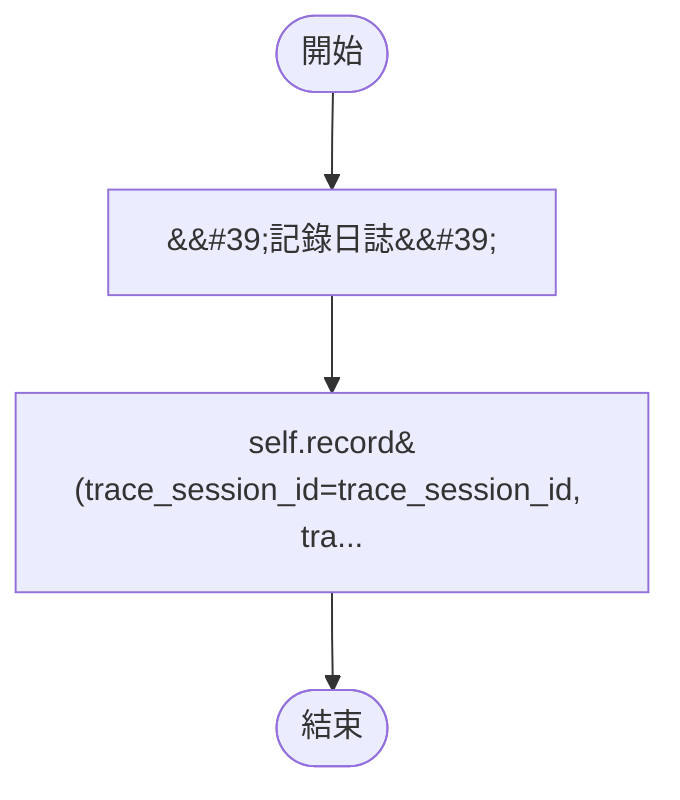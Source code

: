 flowchart TB
    n1([開始])
    n2([結束])
    n3[&amp;&#35;39;記錄日誌&amp;&#35;39;]
    n4[self.record&#40;trace_session_id=trace_session_id, tra...]
    n1 --> n3
    n3 --> n4
    n4 --> n2